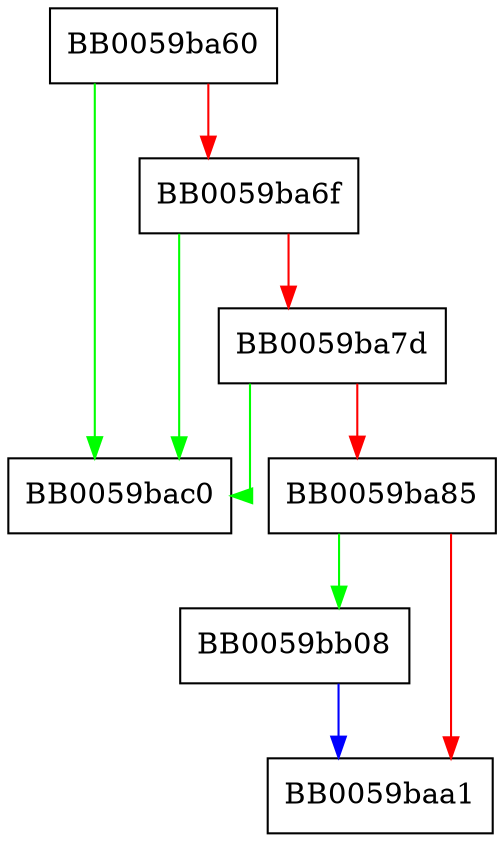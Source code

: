 digraph OSSL_DECODER_from_data {
  node [shape="box"];
  graph [splines=ortho];
  BB0059ba60 -> BB0059bac0 [color="green"];
  BB0059ba60 -> BB0059ba6f [color="red"];
  BB0059ba6f -> BB0059bac0 [color="green"];
  BB0059ba6f -> BB0059ba7d [color="red"];
  BB0059ba7d -> BB0059bac0 [color="green"];
  BB0059ba7d -> BB0059ba85 [color="red"];
  BB0059ba85 -> BB0059bb08 [color="green"];
  BB0059ba85 -> BB0059baa1 [color="red"];
  BB0059bb08 -> BB0059baa1 [color="blue"];
}
